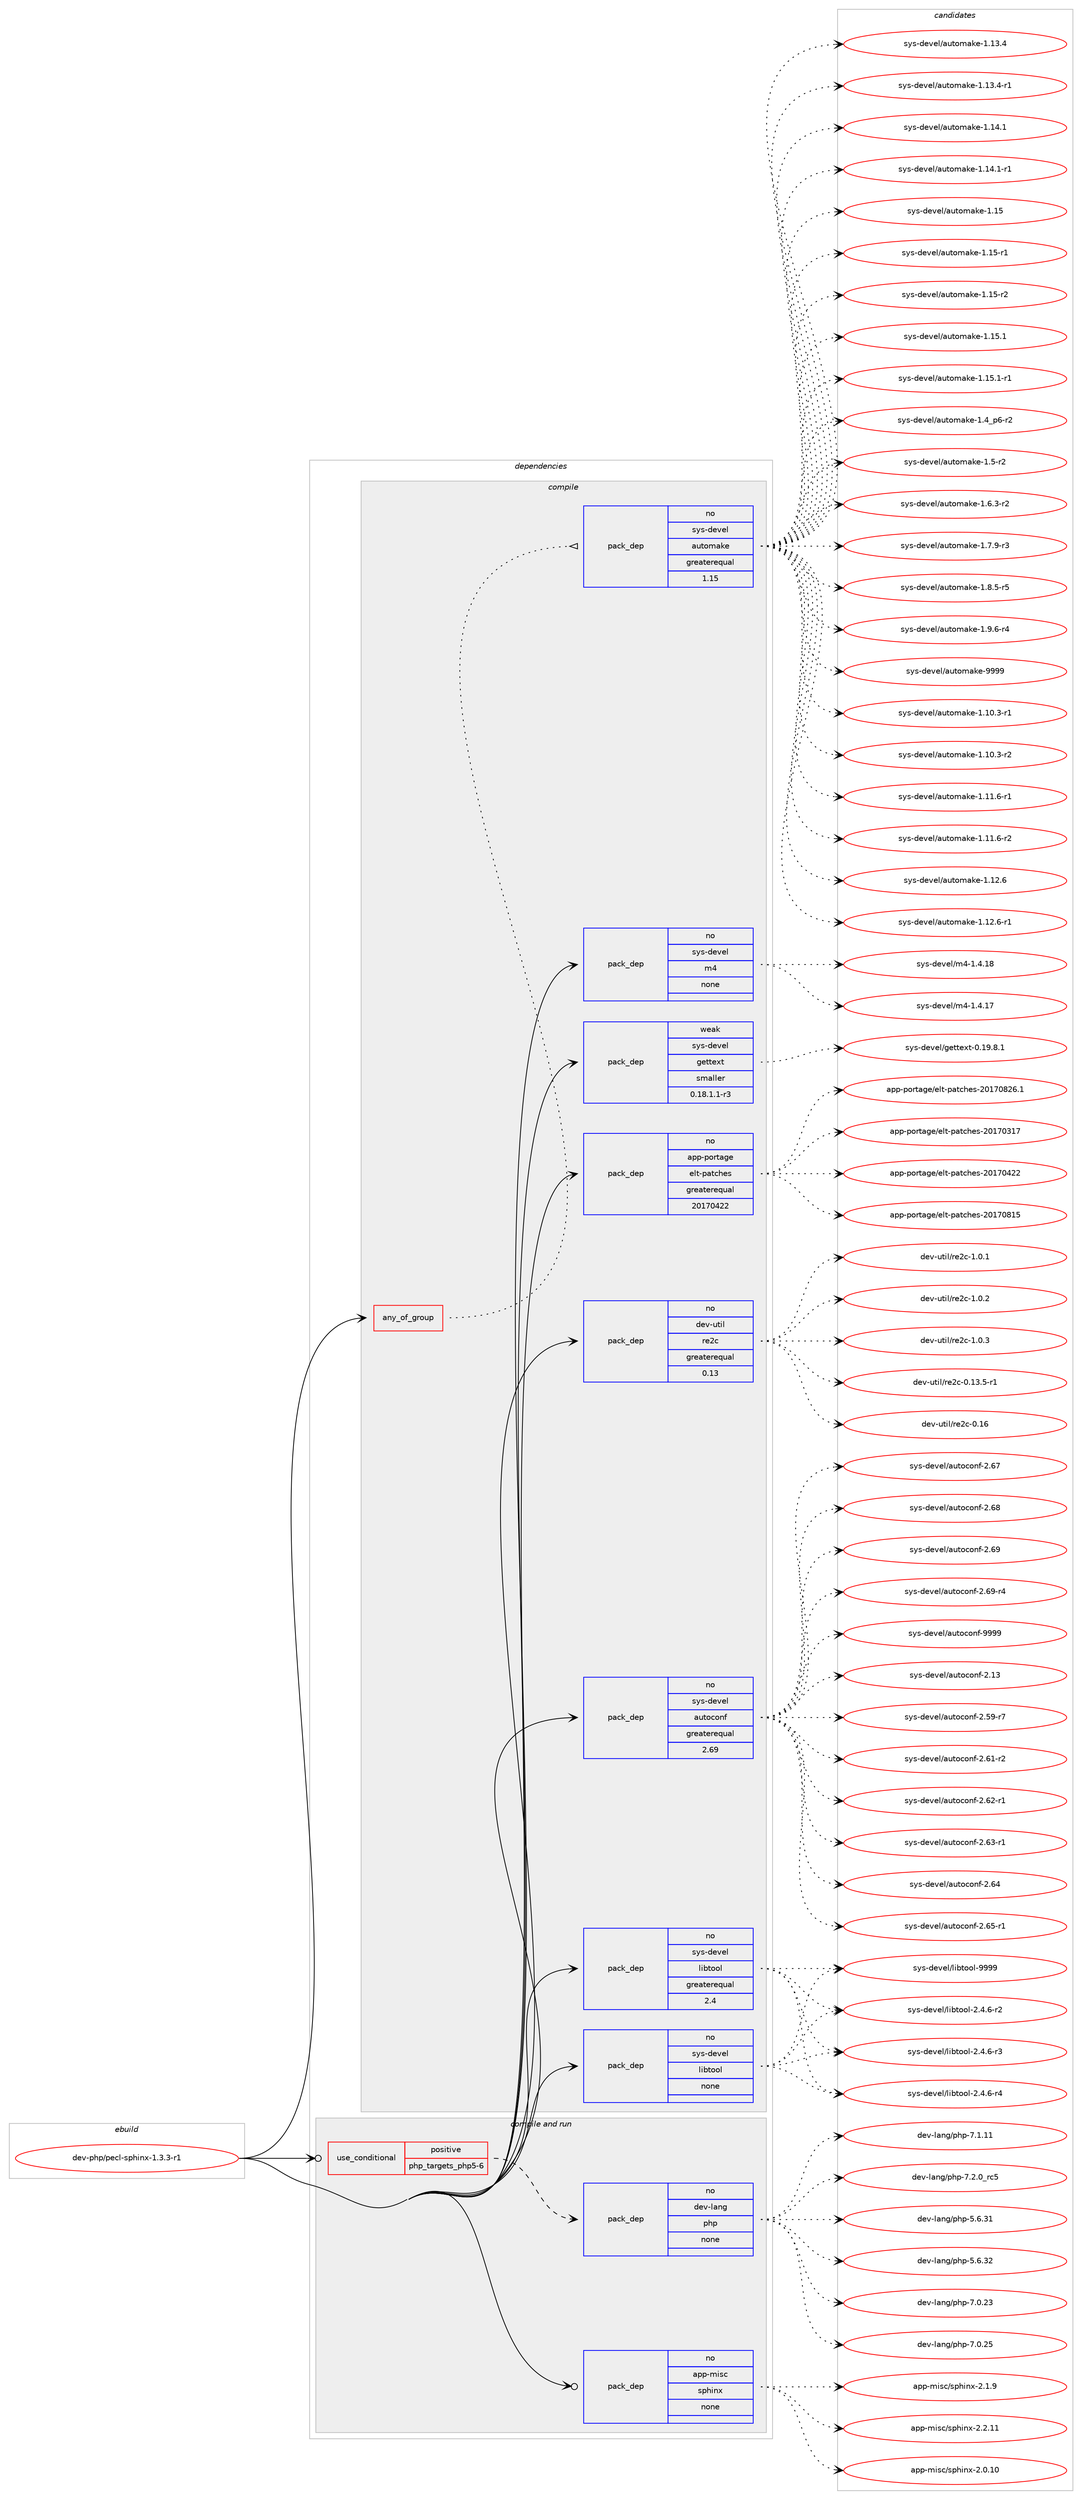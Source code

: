 digraph prolog {

# *************
# Graph options
# *************

newrank=true;
concentrate=true;
compound=true;
graph [rankdir=LR,fontname=Helvetica,fontsize=10,ranksep=1.5];#, ranksep=2.5, nodesep=0.2];
edge  [arrowhead=vee];
node  [fontname=Helvetica,fontsize=10];

# **********
# The ebuild
# **********

subgraph cluster_leftcol {
color=gray;
rank=same;
label=<<i>ebuild</i>>;
id [label="dev-php/pecl-sphinx-1.3.3-r1", color=red, width=4, href="../dev-php/pecl-sphinx-1.3.3-r1.svg"];
}

# ****************
# The dependencies
# ****************

subgraph cluster_midcol {
color=gray;
label=<<i>dependencies</i>>;
subgraph cluster_compile {
fillcolor="#eeeeee";
style=filled;
label=<<i>compile</i>>;
subgraph any3738 {
dependency143632 [label=<<TABLE BORDER="0" CELLBORDER="1" CELLSPACING="0" CELLPADDING="4"><TR><TD CELLPADDING="10">any_of_group</TD></TR></TABLE>>, shape=none, color=red];subgraph pack111186 {
dependency143633 [label=<<TABLE BORDER="0" CELLBORDER="1" CELLSPACING="0" CELLPADDING="4" WIDTH="220"><TR><TD ROWSPAN="6" CELLPADDING="30">pack_dep</TD></TR><TR><TD WIDTH="110">no</TD></TR><TR><TD>sys-devel</TD></TR><TR><TD>automake</TD></TR><TR><TD>greaterequal</TD></TR><TR><TD>1.15</TD></TR></TABLE>>, shape=none, color=blue];
}
dependency143632:e -> dependency143633:w [weight=20,style="dotted",arrowhead="oinv"];
}
id:e -> dependency143632:w [weight=20,style="solid",arrowhead="vee"];
subgraph pack111187 {
dependency143634 [label=<<TABLE BORDER="0" CELLBORDER="1" CELLSPACING="0" CELLPADDING="4" WIDTH="220"><TR><TD ROWSPAN="6" CELLPADDING="30">pack_dep</TD></TR><TR><TD WIDTH="110">no</TD></TR><TR><TD>app-portage</TD></TR><TR><TD>elt-patches</TD></TR><TR><TD>greaterequal</TD></TR><TR><TD>20170422</TD></TR></TABLE>>, shape=none, color=blue];
}
id:e -> dependency143634:w [weight=20,style="solid",arrowhead="vee"];
subgraph pack111188 {
dependency143635 [label=<<TABLE BORDER="0" CELLBORDER="1" CELLSPACING="0" CELLPADDING="4" WIDTH="220"><TR><TD ROWSPAN="6" CELLPADDING="30">pack_dep</TD></TR><TR><TD WIDTH="110">no</TD></TR><TR><TD>dev-util</TD></TR><TR><TD>re2c</TD></TR><TR><TD>greaterequal</TD></TR><TR><TD>0.13</TD></TR></TABLE>>, shape=none, color=blue];
}
id:e -> dependency143635:w [weight=20,style="solid",arrowhead="vee"];
subgraph pack111189 {
dependency143636 [label=<<TABLE BORDER="0" CELLBORDER="1" CELLSPACING="0" CELLPADDING="4" WIDTH="220"><TR><TD ROWSPAN="6" CELLPADDING="30">pack_dep</TD></TR><TR><TD WIDTH="110">no</TD></TR><TR><TD>sys-devel</TD></TR><TR><TD>autoconf</TD></TR><TR><TD>greaterequal</TD></TR><TR><TD>2.69</TD></TR></TABLE>>, shape=none, color=blue];
}
id:e -> dependency143636:w [weight=20,style="solid",arrowhead="vee"];
subgraph pack111190 {
dependency143637 [label=<<TABLE BORDER="0" CELLBORDER="1" CELLSPACING="0" CELLPADDING="4" WIDTH="220"><TR><TD ROWSPAN="6" CELLPADDING="30">pack_dep</TD></TR><TR><TD WIDTH="110">no</TD></TR><TR><TD>sys-devel</TD></TR><TR><TD>libtool</TD></TR><TR><TD>greaterequal</TD></TR><TR><TD>2.4</TD></TR></TABLE>>, shape=none, color=blue];
}
id:e -> dependency143637:w [weight=20,style="solid",arrowhead="vee"];
subgraph pack111191 {
dependency143638 [label=<<TABLE BORDER="0" CELLBORDER="1" CELLSPACING="0" CELLPADDING="4" WIDTH="220"><TR><TD ROWSPAN="6" CELLPADDING="30">pack_dep</TD></TR><TR><TD WIDTH="110">no</TD></TR><TR><TD>sys-devel</TD></TR><TR><TD>libtool</TD></TR><TR><TD>none</TD></TR><TR><TD></TD></TR></TABLE>>, shape=none, color=blue];
}
id:e -> dependency143638:w [weight=20,style="solid",arrowhead="vee"];
subgraph pack111192 {
dependency143639 [label=<<TABLE BORDER="0" CELLBORDER="1" CELLSPACING="0" CELLPADDING="4" WIDTH="220"><TR><TD ROWSPAN="6" CELLPADDING="30">pack_dep</TD></TR><TR><TD WIDTH="110">no</TD></TR><TR><TD>sys-devel</TD></TR><TR><TD>m4</TD></TR><TR><TD>none</TD></TR><TR><TD></TD></TR></TABLE>>, shape=none, color=blue];
}
id:e -> dependency143639:w [weight=20,style="solid",arrowhead="vee"];
subgraph pack111193 {
dependency143640 [label=<<TABLE BORDER="0" CELLBORDER="1" CELLSPACING="0" CELLPADDING="4" WIDTH="220"><TR><TD ROWSPAN="6" CELLPADDING="30">pack_dep</TD></TR><TR><TD WIDTH="110">weak</TD></TR><TR><TD>sys-devel</TD></TR><TR><TD>gettext</TD></TR><TR><TD>smaller</TD></TR><TR><TD>0.18.1.1-r3</TD></TR></TABLE>>, shape=none, color=blue];
}
id:e -> dependency143640:w [weight=20,style="solid",arrowhead="vee"];
}
subgraph cluster_compileandrun {
fillcolor="#eeeeee";
style=filled;
label=<<i>compile and run</i>>;
subgraph cond28670 {
dependency143641 [label=<<TABLE BORDER="0" CELLBORDER="1" CELLSPACING="0" CELLPADDING="4"><TR><TD ROWSPAN="3" CELLPADDING="10">use_conditional</TD></TR><TR><TD>positive</TD></TR><TR><TD>php_targets_php5-6</TD></TR></TABLE>>, shape=none, color=red];
subgraph pack111194 {
dependency143642 [label=<<TABLE BORDER="0" CELLBORDER="1" CELLSPACING="0" CELLPADDING="4" WIDTH="220"><TR><TD ROWSPAN="6" CELLPADDING="30">pack_dep</TD></TR><TR><TD WIDTH="110">no</TD></TR><TR><TD>dev-lang</TD></TR><TR><TD>php</TD></TR><TR><TD>none</TD></TR><TR><TD></TD></TR></TABLE>>, shape=none, color=blue];
}
dependency143641:e -> dependency143642:w [weight=20,style="dashed",arrowhead="vee"];
}
id:e -> dependency143641:w [weight=20,style="solid",arrowhead="odotvee"];
subgraph pack111195 {
dependency143643 [label=<<TABLE BORDER="0" CELLBORDER="1" CELLSPACING="0" CELLPADDING="4" WIDTH="220"><TR><TD ROWSPAN="6" CELLPADDING="30">pack_dep</TD></TR><TR><TD WIDTH="110">no</TD></TR><TR><TD>app-misc</TD></TR><TR><TD>sphinx</TD></TR><TR><TD>none</TD></TR><TR><TD></TD></TR></TABLE>>, shape=none, color=blue];
}
id:e -> dependency143643:w [weight=20,style="solid",arrowhead="odotvee"];
}
subgraph cluster_run {
fillcolor="#eeeeee";
style=filled;
label=<<i>run</i>>;
}
}

# **************
# The candidates
# **************

subgraph cluster_choices {
rank=same;
color=gray;
label=<<i>candidates</i>>;

subgraph choice111186 {
color=black;
nodesep=1;
choice11512111545100101118101108479711711611110997107101454946494846514511449 [label="sys-devel/automake-1.10.3-r1", color=red, width=4,href="../sys-devel/automake-1.10.3-r1.svg"];
choice11512111545100101118101108479711711611110997107101454946494846514511450 [label="sys-devel/automake-1.10.3-r2", color=red, width=4,href="../sys-devel/automake-1.10.3-r2.svg"];
choice11512111545100101118101108479711711611110997107101454946494946544511449 [label="sys-devel/automake-1.11.6-r1", color=red, width=4,href="../sys-devel/automake-1.11.6-r1.svg"];
choice11512111545100101118101108479711711611110997107101454946494946544511450 [label="sys-devel/automake-1.11.6-r2", color=red, width=4,href="../sys-devel/automake-1.11.6-r2.svg"];
choice1151211154510010111810110847971171161111099710710145494649504654 [label="sys-devel/automake-1.12.6", color=red, width=4,href="../sys-devel/automake-1.12.6.svg"];
choice11512111545100101118101108479711711611110997107101454946495046544511449 [label="sys-devel/automake-1.12.6-r1", color=red, width=4,href="../sys-devel/automake-1.12.6-r1.svg"];
choice1151211154510010111810110847971171161111099710710145494649514652 [label="sys-devel/automake-1.13.4", color=red, width=4,href="../sys-devel/automake-1.13.4.svg"];
choice11512111545100101118101108479711711611110997107101454946495146524511449 [label="sys-devel/automake-1.13.4-r1", color=red, width=4,href="../sys-devel/automake-1.13.4-r1.svg"];
choice1151211154510010111810110847971171161111099710710145494649524649 [label="sys-devel/automake-1.14.1", color=red, width=4,href="../sys-devel/automake-1.14.1.svg"];
choice11512111545100101118101108479711711611110997107101454946495246494511449 [label="sys-devel/automake-1.14.1-r1", color=red, width=4,href="../sys-devel/automake-1.14.1-r1.svg"];
choice115121115451001011181011084797117116111109971071014549464953 [label="sys-devel/automake-1.15", color=red, width=4,href="../sys-devel/automake-1.15.svg"];
choice1151211154510010111810110847971171161111099710710145494649534511449 [label="sys-devel/automake-1.15-r1", color=red, width=4,href="../sys-devel/automake-1.15-r1.svg"];
choice1151211154510010111810110847971171161111099710710145494649534511450 [label="sys-devel/automake-1.15-r2", color=red, width=4,href="../sys-devel/automake-1.15-r2.svg"];
choice1151211154510010111810110847971171161111099710710145494649534649 [label="sys-devel/automake-1.15.1", color=red, width=4,href="../sys-devel/automake-1.15.1.svg"];
choice11512111545100101118101108479711711611110997107101454946495346494511449 [label="sys-devel/automake-1.15.1-r1", color=red, width=4,href="../sys-devel/automake-1.15.1-r1.svg"];
choice115121115451001011181011084797117116111109971071014549465295112544511450 [label="sys-devel/automake-1.4_p6-r2", color=red, width=4,href="../sys-devel/automake-1.4_p6-r2.svg"];
choice11512111545100101118101108479711711611110997107101454946534511450 [label="sys-devel/automake-1.5-r2", color=red, width=4,href="../sys-devel/automake-1.5-r2.svg"];
choice115121115451001011181011084797117116111109971071014549465446514511450 [label="sys-devel/automake-1.6.3-r2", color=red, width=4,href="../sys-devel/automake-1.6.3-r2.svg"];
choice115121115451001011181011084797117116111109971071014549465546574511451 [label="sys-devel/automake-1.7.9-r3", color=red, width=4,href="../sys-devel/automake-1.7.9-r3.svg"];
choice115121115451001011181011084797117116111109971071014549465646534511453 [label="sys-devel/automake-1.8.5-r5", color=red, width=4,href="../sys-devel/automake-1.8.5-r5.svg"];
choice115121115451001011181011084797117116111109971071014549465746544511452 [label="sys-devel/automake-1.9.6-r4", color=red, width=4,href="../sys-devel/automake-1.9.6-r4.svg"];
choice115121115451001011181011084797117116111109971071014557575757 [label="sys-devel/automake-9999", color=red, width=4,href="../sys-devel/automake-9999.svg"];
dependency143633:e -> choice11512111545100101118101108479711711611110997107101454946494846514511449:w [style=dotted,weight="100"];
dependency143633:e -> choice11512111545100101118101108479711711611110997107101454946494846514511450:w [style=dotted,weight="100"];
dependency143633:e -> choice11512111545100101118101108479711711611110997107101454946494946544511449:w [style=dotted,weight="100"];
dependency143633:e -> choice11512111545100101118101108479711711611110997107101454946494946544511450:w [style=dotted,weight="100"];
dependency143633:e -> choice1151211154510010111810110847971171161111099710710145494649504654:w [style=dotted,weight="100"];
dependency143633:e -> choice11512111545100101118101108479711711611110997107101454946495046544511449:w [style=dotted,weight="100"];
dependency143633:e -> choice1151211154510010111810110847971171161111099710710145494649514652:w [style=dotted,weight="100"];
dependency143633:e -> choice11512111545100101118101108479711711611110997107101454946495146524511449:w [style=dotted,weight="100"];
dependency143633:e -> choice1151211154510010111810110847971171161111099710710145494649524649:w [style=dotted,weight="100"];
dependency143633:e -> choice11512111545100101118101108479711711611110997107101454946495246494511449:w [style=dotted,weight="100"];
dependency143633:e -> choice115121115451001011181011084797117116111109971071014549464953:w [style=dotted,weight="100"];
dependency143633:e -> choice1151211154510010111810110847971171161111099710710145494649534511449:w [style=dotted,weight="100"];
dependency143633:e -> choice1151211154510010111810110847971171161111099710710145494649534511450:w [style=dotted,weight="100"];
dependency143633:e -> choice1151211154510010111810110847971171161111099710710145494649534649:w [style=dotted,weight="100"];
dependency143633:e -> choice11512111545100101118101108479711711611110997107101454946495346494511449:w [style=dotted,weight="100"];
dependency143633:e -> choice115121115451001011181011084797117116111109971071014549465295112544511450:w [style=dotted,weight="100"];
dependency143633:e -> choice11512111545100101118101108479711711611110997107101454946534511450:w [style=dotted,weight="100"];
dependency143633:e -> choice115121115451001011181011084797117116111109971071014549465446514511450:w [style=dotted,weight="100"];
dependency143633:e -> choice115121115451001011181011084797117116111109971071014549465546574511451:w [style=dotted,weight="100"];
dependency143633:e -> choice115121115451001011181011084797117116111109971071014549465646534511453:w [style=dotted,weight="100"];
dependency143633:e -> choice115121115451001011181011084797117116111109971071014549465746544511452:w [style=dotted,weight="100"];
dependency143633:e -> choice115121115451001011181011084797117116111109971071014557575757:w [style=dotted,weight="100"];
}
subgraph choice111187 {
color=black;
nodesep=1;
choice97112112451121111141169710310147101108116451129711699104101115455048495548514955 [label="app-portage/elt-patches-20170317", color=red, width=4,href="../app-portage/elt-patches-20170317.svg"];
choice97112112451121111141169710310147101108116451129711699104101115455048495548525050 [label="app-portage/elt-patches-20170422", color=red, width=4,href="../app-portage/elt-patches-20170422.svg"];
choice97112112451121111141169710310147101108116451129711699104101115455048495548564953 [label="app-portage/elt-patches-20170815", color=red, width=4,href="../app-portage/elt-patches-20170815.svg"];
choice971121124511211111411697103101471011081164511297116991041011154550484955485650544649 [label="app-portage/elt-patches-20170826.1", color=red, width=4,href="../app-portage/elt-patches-20170826.1.svg"];
dependency143634:e -> choice97112112451121111141169710310147101108116451129711699104101115455048495548514955:w [style=dotted,weight="100"];
dependency143634:e -> choice97112112451121111141169710310147101108116451129711699104101115455048495548525050:w [style=dotted,weight="100"];
dependency143634:e -> choice97112112451121111141169710310147101108116451129711699104101115455048495548564953:w [style=dotted,weight="100"];
dependency143634:e -> choice971121124511211111411697103101471011081164511297116991041011154550484955485650544649:w [style=dotted,weight="100"];
}
subgraph choice111188 {
color=black;
nodesep=1;
choice10010111845117116105108471141015099454846495146534511449 [label="dev-util/re2c-0.13.5-r1", color=red, width=4,href="../dev-util/re2c-0.13.5-r1.svg"];
choice100101118451171161051084711410150994548464954 [label="dev-util/re2c-0.16", color=red, width=4,href="../dev-util/re2c-0.16.svg"];
choice10010111845117116105108471141015099454946484649 [label="dev-util/re2c-1.0.1", color=red, width=4,href="../dev-util/re2c-1.0.1.svg"];
choice10010111845117116105108471141015099454946484650 [label="dev-util/re2c-1.0.2", color=red, width=4,href="../dev-util/re2c-1.0.2.svg"];
choice10010111845117116105108471141015099454946484651 [label="dev-util/re2c-1.0.3", color=red, width=4,href="../dev-util/re2c-1.0.3.svg"];
dependency143635:e -> choice10010111845117116105108471141015099454846495146534511449:w [style=dotted,weight="100"];
dependency143635:e -> choice100101118451171161051084711410150994548464954:w [style=dotted,weight="100"];
dependency143635:e -> choice10010111845117116105108471141015099454946484649:w [style=dotted,weight="100"];
dependency143635:e -> choice10010111845117116105108471141015099454946484650:w [style=dotted,weight="100"];
dependency143635:e -> choice10010111845117116105108471141015099454946484651:w [style=dotted,weight="100"];
}
subgraph choice111189 {
color=black;
nodesep=1;
choice115121115451001011181011084797117116111991111101024550464951 [label="sys-devel/autoconf-2.13", color=red, width=4,href="../sys-devel/autoconf-2.13.svg"];
choice1151211154510010111810110847971171161119911111010245504653574511455 [label="sys-devel/autoconf-2.59-r7", color=red, width=4,href="../sys-devel/autoconf-2.59-r7.svg"];
choice1151211154510010111810110847971171161119911111010245504654494511450 [label="sys-devel/autoconf-2.61-r2", color=red, width=4,href="../sys-devel/autoconf-2.61-r2.svg"];
choice1151211154510010111810110847971171161119911111010245504654504511449 [label="sys-devel/autoconf-2.62-r1", color=red, width=4,href="../sys-devel/autoconf-2.62-r1.svg"];
choice1151211154510010111810110847971171161119911111010245504654514511449 [label="sys-devel/autoconf-2.63-r1", color=red, width=4,href="../sys-devel/autoconf-2.63-r1.svg"];
choice115121115451001011181011084797117116111991111101024550465452 [label="sys-devel/autoconf-2.64", color=red, width=4,href="../sys-devel/autoconf-2.64.svg"];
choice1151211154510010111810110847971171161119911111010245504654534511449 [label="sys-devel/autoconf-2.65-r1", color=red, width=4,href="../sys-devel/autoconf-2.65-r1.svg"];
choice115121115451001011181011084797117116111991111101024550465455 [label="sys-devel/autoconf-2.67", color=red, width=4,href="../sys-devel/autoconf-2.67.svg"];
choice115121115451001011181011084797117116111991111101024550465456 [label="sys-devel/autoconf-2.68", color=red, width=4,href="../sys-devel/autoconf-2.68.svg"];
choice115121115451001011181011084797117116111991111101024550465457 [label="sys-devel/autoconf-2.69", color=red, width=4,href="../sys-devel/autoconf-2.69.svg"];
choice1151211154510010111810110847971171161119911111010245504654574511452 [label="sys-devel/autoconf-2.69-r4", color=red, width=4,href="../sys-devel/autoconf-2.69-r4.svg"];
choice115121115451001011181011084797117116111991111101024557575757 [label="sys-devel/autoconf-9999", color=red, width=4,href="../sys-devel/autoconf-9999.svg"];
dependency143636:e -> choice115121115451001011181011084797117116111991111101024550464951:w [style=dotted,weight="100"];
dependency143636:e -> choice1151211154510010111810110847971171161119911111010245504653574511455:w [style=dotted,weight="100"];
dependency143636:e -> choice1151211154510010111810110847971171161119911111010245504654494511450:w [style=dotted,weight="100"];
dependency143636:e -> choice1151211154510010111810110847971171161119911111010245504654504511449:w [style=dotted,weight="100"];
dependency143636:e -> choice1151211154510010111810110847971171161119911111010245504654514511449:w [style=dotted,weight="100"];
dependency143636:e -> choice115121115451001011181011084797117116111991111101024550465452:w [style=dotted,weight="100"];
dependency143636:e -> choice1151211154510010111810110847971171161119911111010245504654534511449:w [style=dotted,weight="100"];
dependency143636:e -> choice115121115451001011181011084797117116111991111101024550465455:w [style=dotted,weight="100"];
dependency143636:e -> choice115121115451001011181011084797117116111991111101024550465456:w [style=dotted,weight="100"];
dependency143636:e -> choice115121115451001011181011084797117116111991111101024550465457:w [style=dotted,weight="100"];
dependency143636:e -> choice1151211154510010111810110847971171161119911111010245504654574511452:w [style=dotted,weight="100"];
dependency143636:e -> choice115121115451001011181011084797117116111991111101024557575757:w [style=dotted,weight="100"];
}
subgraph choice111190 {
color=black;
nodesep=1;
choice1151211154510010111810110847108105981161111111084550465246544511450 [label="sys-devel/libtool-2.4.6-r2", color=red, width=4,href="../sys-devel/libtool-2.4.6-r2.svg"];
choice1151211154510010111810110847108105981161111111084550465246544511451 [label="sys-devel/libtool-2.4.6-r3", color=red, width=4,href="../sys-devel/libtool-2.4.6-r3.svg"];
choice1151211154510010111810110847108105981161111111084550465246544511452 [label="sys-devel/libtool-2.4.6-r4", color=red, width=4,href="../sys-devel/libtool-2.4.6-r4.svg"];
choice1151211154510010111810110847108105981161111111084557575757 [label="sys-devel/libtool-9999", color=red, width=4,href="../sys-devel/libtool-9999.svg"];
dependency143637:e -> choice1151211154510010111810110847108105981161111111084550465246544511450:w [style=dotted,weight="100"];
dependency143637:e -> choice1151211154510010111810110847108105981161111111084550465246544511451:w [style=dotted,weight="100"];
dependency143637:e -> choice1151211154510010111810110847108105981161111111084550465246544511452:w [style=dotted,weight="100"];
dependency143637:e -> choice1151211154510010111810110847108105981161111111084557575757:w [style=dotted,weight="100"];
}
subgraph choice111191 {
color=black;
nodesep=1;
choice1151211154510010111810110847108105981161111111084550465246544511450 [label="sys-devel/libtool-2.4.6-r2", color=red, width=4,href="../sys-devel/libtool-2.4.6-r2.svg"];
choice1151211154510010111810110847108105981161111111084550465246544511451 [label="sys-devel/libtool-2.4.6-r3", color=red, width=4,href="../sys-devel/libtool-2.4.6-r3.svg"];
choice1151211154510010111810110847108105981161111111084550465246544511452 [label="sys-devel/libtool-2.4.6-r4", color=red, width=4,href="../sys-devel/libtool-2.4.6-r4.svg"];
choice1151211154510010111810110847108105981161111111084557575757 [label="sys-devel/libtool-9999", color=red, width=4,href="../sys-devel/libtool-9999.svg"];
dependency143638:e -> choice1151211154510010111810110847108105981161111111084550465246544511450:w [style=dotted,weight="100"];
dependency143638:e -> choice1151211154510010111810110847108105981161111111084550465246544511451:w [style=dotted,weight="100"];
dependency143638:e -> choice1151211154510010111810110847108105981161111111084550465246544511452:w [style=dotted,weight="100"];
dependency143638:e -> choice1151211154510010111810110847108105981161111111084557575757:w [style=dotted,weight="100"];
}
subgraph choice111192 {
color=black;
nodesep=1;
choice11512111545100101118101108471095245494652464955 [label="sys-devel/m4-1.4.17", color=red, width=4,href="../sys-devel/m4-1.4.17.svg"];
choice11512111545100101118101108471095245494652464956 [label="sys-devel/m4-1.4.18", color=red, width=4,href="../sys-devel/m4-1.4.18.svg"];
dependency143639:e -> choice11512111545100101118101108471095245494652464955:w [style=dotted,weight="100"];
dependency143639:e -> choice11512111545100101118101108471095245494652464956:w [style=dotted,weight="100"];
}
subgraph choice111193 {
color=black;
nodesep=1;
choice1151211154510010111810110847103101116116101120116454846495746564649 [label="sys-devel/gettext-0.19.8.1", color=red, width=4,href="../sys-devel/gettext-0.19.8.1.svg"];
dependency143640:e -> choice1151211154510010111810110847103101116116101120116454846495746564649:w [style=dotted,weight="100"];
}
subgraph choice111194 {
color=black;
nodesep=1;
choice10010111845108971101034711210411245534654465149 [label="dev-lang/php-5.6.31", color=red, width=4,href="../dev-lang/php-5.6.31.svg"];
choice10010111845108971101034711210411245534654465150 [label="dev-lang/php-5.6.32", color=red, width=4,href="../dev-lang/php-5.6.32.svg"];
choice10010111845108971101034711210411245554648465051 [label="dev-lang/php-7.0.23", color=red, width=4,href="../dev-lang/php-7.0.23.svg"];
choice10010111845108971101034711210411245554648465053 [label="dev-lang/php-7.0.25", color=red, width=4,href="../dev-lang/php-7.0.25.svg"];
choice10010111845108971101034711210411245554649464949 [label="dev-lang/php-7.1.11", color=red, width=4,href="../dev-lang/php-7.1.11.svg"];
choice100101118451089711010347112104112455546504648951149953 [label="dev-lang/php-7.2.0_rc5", color=red, width=4,href="../dev-lang/php-7.2.0_rc5.svg"];
dependency143642:e -> choice10010111845108971101034711210411245534654465149:w [style=dotted,weight="100"];
dependency143642:e -> choice10010111845108971101034711210411245534654465150:w [style=dotted,weight="100"];
dependency143642:e -> choice10010111845108971101034711210411245554648465051:w [style=dotted,weight="100"];
dependency143642:e -> choice10010111845108971101034711210411245554648465053:w [style=dotted,weight="100"];
dependency143642:e -> choice10010111845108971101034711210411245554649464949:w [style=dotted,weight="100"];
dependency143642:e -> choice100101118451089711010347112104112455546504648951149953:w [style=dotted,weight="100"];
}
subgraph choice111195 {
color=black;
nodesep=1;
choice9711211245109105115994711511210410511012045504648464948 [label="app-misc/sphinx-2.0.10", color=red, width=4,href="../app-misc/sphinx-2.0.10.svg"];
choice97112112451091051159947115112104105110120455046494657 [label="app-misc/sphinx-2.1.9", color=red, width=4,href="../app-misc/sphinx-2.1.9.svg"];
choice9711211245109105115994711511210410511012045504650464949 [label="app-misc/sphinx-2.2.11", color=red, width=4,href="../app-misc/sphinx-2.2.11.svg"];
dependency143643:e -> choice9711211245109105115994711511210410511012045504648464948:w [style=dotted,weight="100"];
dependency143643:e -> choice97112112451091051159947115112104105110120455046494657:w [style=dotted,weight="100"];
dependency143643:e -> choice9711211245109105115994711511210410511012045504650464949:w [style=dotted,weight="100"];
}
}

}
